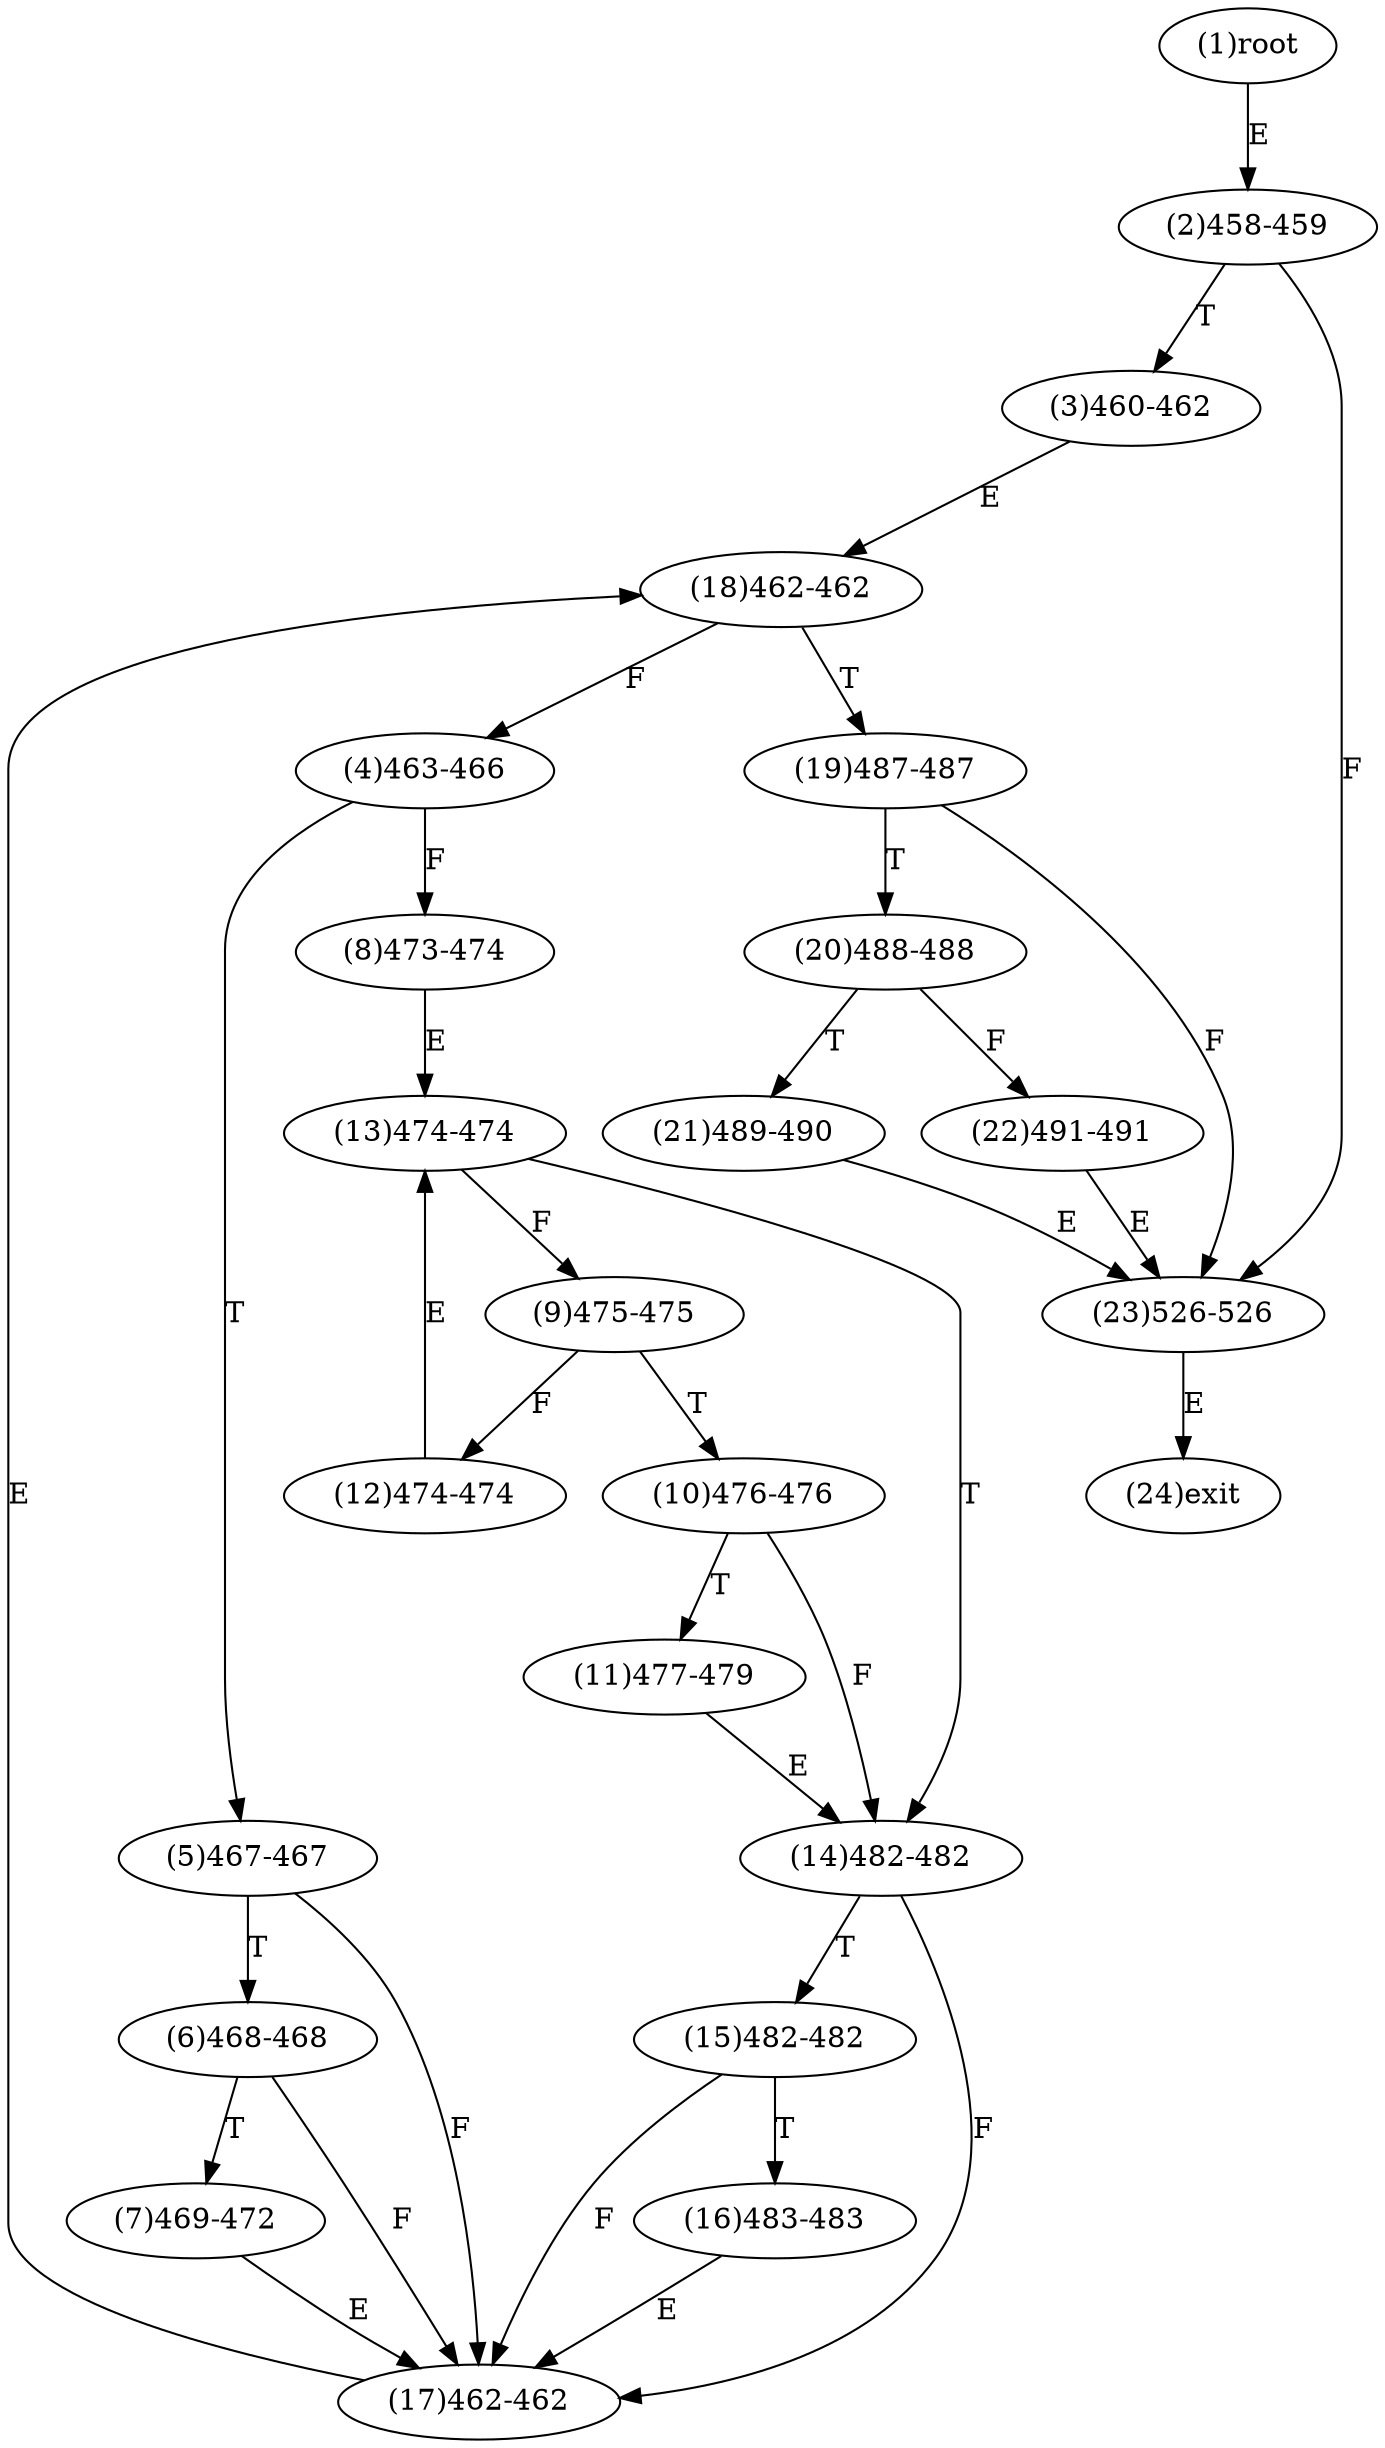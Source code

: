 digraph "" { 
1[ label="(1)root"];
2[ label="(2)458-459"];
3[ label="(3)460-462"];
4[ label="(4)463-466"];
5[ label="(5)467-467"];
6[ label="(6)468-468"];
7[ label="(7)469-472"];
8[ label="(8)473-474"];
9[ label="(9)475-475"];
10[ label="(10)476-476"];
11[ label="(11)477-479"];
12[ label="(12)474-474"];
13[ label="(13)474-474"];
14[ label="(14)482-482"];
15[ label="(15)482-482"];
17[ label="(17)462-462"];
16[ label="(16)483-483"];
19[ label="(19)487-487"];
18[ label="(18)462-462"];
21[ label="(21)489-490"];
20[ label="(20)488-488"];
23[ label="(23)526-526"];
22[ label="(22)491-491"];
24[ label="(24)exit"];
1->2[ label="E"];
2->23[ label="F"];
2->3[ label="T"];
3->18[ label="E"];
4->8[ label="F"];
4->5[ label="T"];
5->17[ label="F"];
5->6[ label="T"];
6->17[ label="F"];
6->7[ label="T"];
7->17[ label="E"];
8->13[ label="E"];
9->12[ label="F"];
9->10[ label="T"];
10->14[ label="F"];
10->11[ label="T"];
11->14[ label="E"];
12->13[ label="E"];
13->9[ label="F"];
13->14[ label="T"];
14->17[ label="F"];
14->15[ label="T"];
15->17[ label="F"];
15->16[ label="T"];
16->17[ label="E"];
17->18[ label="E"];
18->4[ label="F"];
18->19[ label="T"];
19->23[ label="F"];
19->20[ label="T"];
20->22[ label="F"];
20->21[ label="T"];
21->23[ label="E"];
22->23[ label="E"];
23->24[ label="E"];
}
